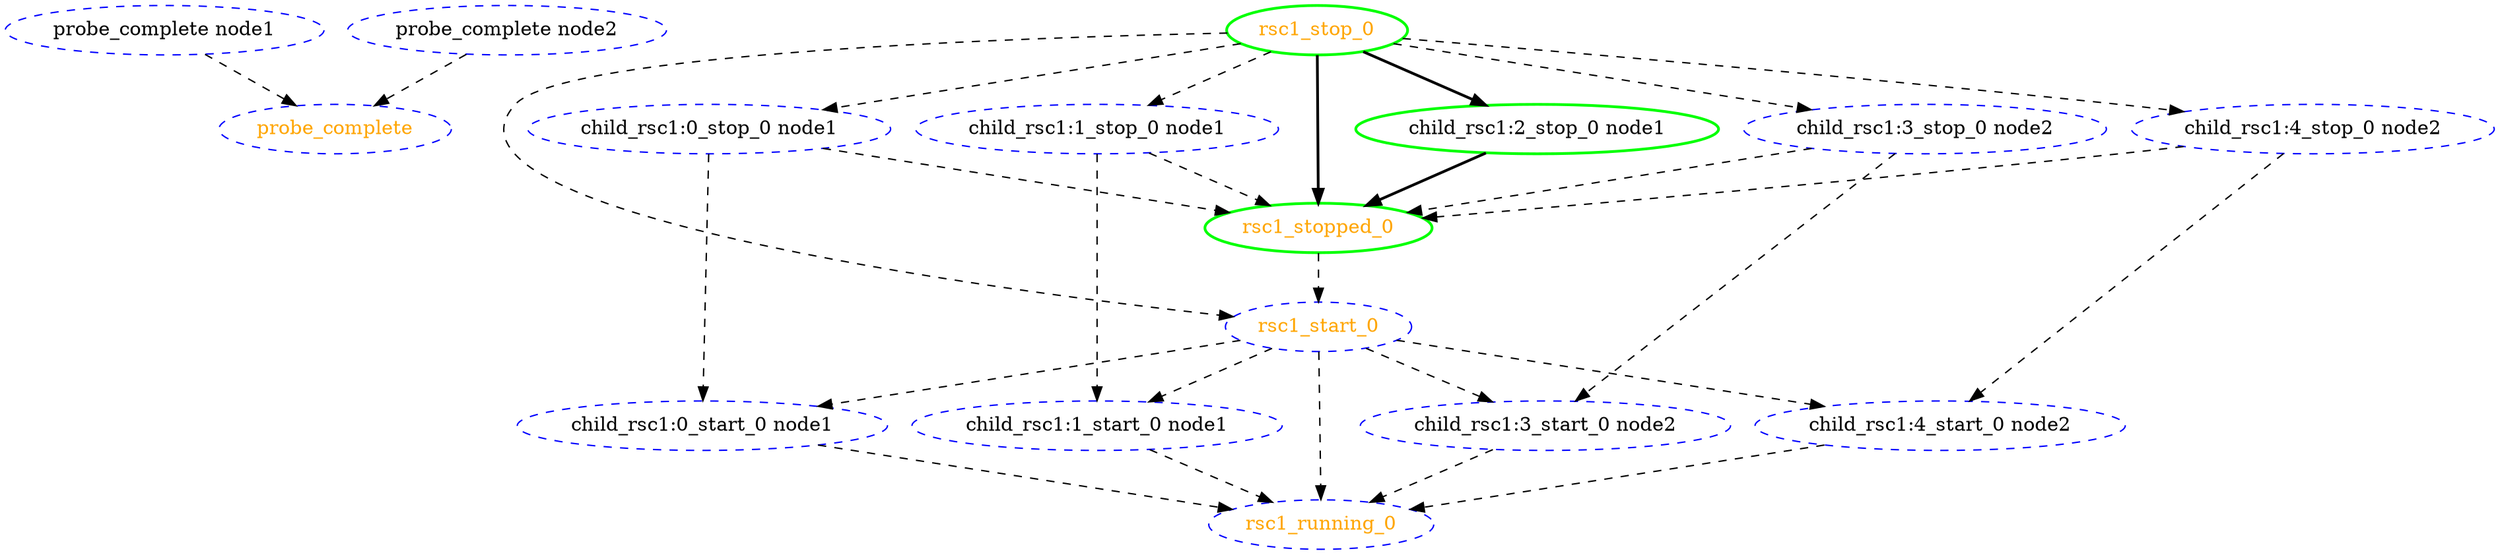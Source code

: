 digraph "g" {
	size = "30,30"
"probe_complete" [ style="dashed" color="blue" fontcolor="orange" ]
"probe_complete node1" [ style="dashed" color="blue" fontcolor="black" ]
"probe_complete node2" [ style="dashed" color="blue" fontcolor="black" ]
"child_rsc1:0_stop_0 node1" [ style="dashed" color="blue" fontcolor="black" ]
"child_rsc1:0_start_0 node1" [ style="dashed" color="blue" fontcolor="black" ]
"child_rsc1:1_stop_0 node1" [ style="dashed" color="blue" fontcolor="black" ]
"child_rsc1:1_start_0 node1" [ style="dashed" color="blue" fontcolor="black" ]
"child_rsc1:2_stop_0 node1" [ style=bold color="green" fontcolor="black" ]
"child_rsc1:3_stop_0 node2" [ style="dashed" color="blue" fontcolor="black" ]
"child_rsc1:3_start_0 node2" [ style="dashed" color="blue" fontcolor="black" ]
"child_rsc1:4_stop_0 node2" [ style="dashed" color="blue" fontcolor="black" ]
"child_rsc1:4_start_0 node2" [ style="dashed" color="blue" fontcolor="black" ]
"rsc1_start_0" [ style="dashed" color="blue" fontcolor="orange" ]
"rsc1_running_0" [ style="dashed" color="blue" fontcolor="orange" ]
"rsc1_stop_0" [ style=bold color="green" fontcolor="orange" ]
"rsc1_stopped_0" [ style=bold color="green" fontcolor="orange" ]
"probe_complete node1" -> "probe_complete" [ style = dashed]
"probe_complete node2" -> "probe_complete" [ style = dashed]
"rsc1_stop_0" -> "child_rsc1:0_stop_0 node1" [ style = dashed]
"child_rsc1:0_stop_0 node1" -> "child_rsc1:0_start_0 node1" [ style = dashed]
"rsc1_start_0" -> "child_rsc1:0_start_0 node1" [ style = dashed]
"rsc1_stop_0" -> "child_rsc1:1_stop_0 node1" [ style = dashed]
"child_rsc1:1_stop_0 node1" -> "child_rsc1:1_start_0 node1" [ style = dashed]
"rsc1_start_0" -> "child_rsc1:1_start_0 node1" [ style = dashed]
"rsc1_stop_0" -> "child_rsc1:2_stop_0 node1" [ style = bold]
"rsc1_stop_0" -> "child_rsc1:3_stop_0 node2" [ style = dashed]
"child_rsc1:3_stop_0 node2" -> "child_rsc1:3_start_0 node2" [ style = dashed]
"rsc1_start_0" -> "child_rsc1:3_start_0 node2" [ style = dashed]
"rsc1_stop_0" -> "child_rsc1:4_stop_0 node2" [ style = dashed]
"child_rsc1:4_stop_0 node2" -> "child_rsc1:4_start_0 node2" [ style = dashed]
"rsc1_start_0" -> "child_rsc1:4_start_0 node2" [ style = dashed]
"rsc1_stop_0" -> "rsc1_start_0" [ style = dashed]
"rsc1_stopped_0" -> "rsc1_start_0" [ style = dashed]
"rsc1_start_0" -> "rsc1_running_0" [ style = dashed]
"child_rsc1:0_start_0 node1" -> "rsc1_running_0" [ style = dashed]
"child_rsc1:1_start_0 node1" -> "rsc1_running_0" [ style = dashed]
"child_rsc1:3_start_0 node2" -> "rsc1_running_0" [ style = dashed]
"child_rsc1:4_start_0 node2" -> "rsc1_running_0" [ style = dashed]
"child_rsc1:0_stop_0 node1" -> "rsc1_stopped_0" [ style = dashed]
"child_rsc1:1_stop_0 node1" -> "rsc1_stopped_0" [ style = dashed]
"child_rsc1:2_stop_0 node1" -> "rsc1_stopped_0" [ style = bold]
"child_rsc1:3_stop_0 node2" -> "rsc1_stopped_0" [ style = dashed]
"child_rsc1:4_stop_0 node2" -> "rsc1_stopped_0" [ style = dashed]
"rsc1_stop_0" -> "rsc1_stopped_0" [ style = bold]
}
